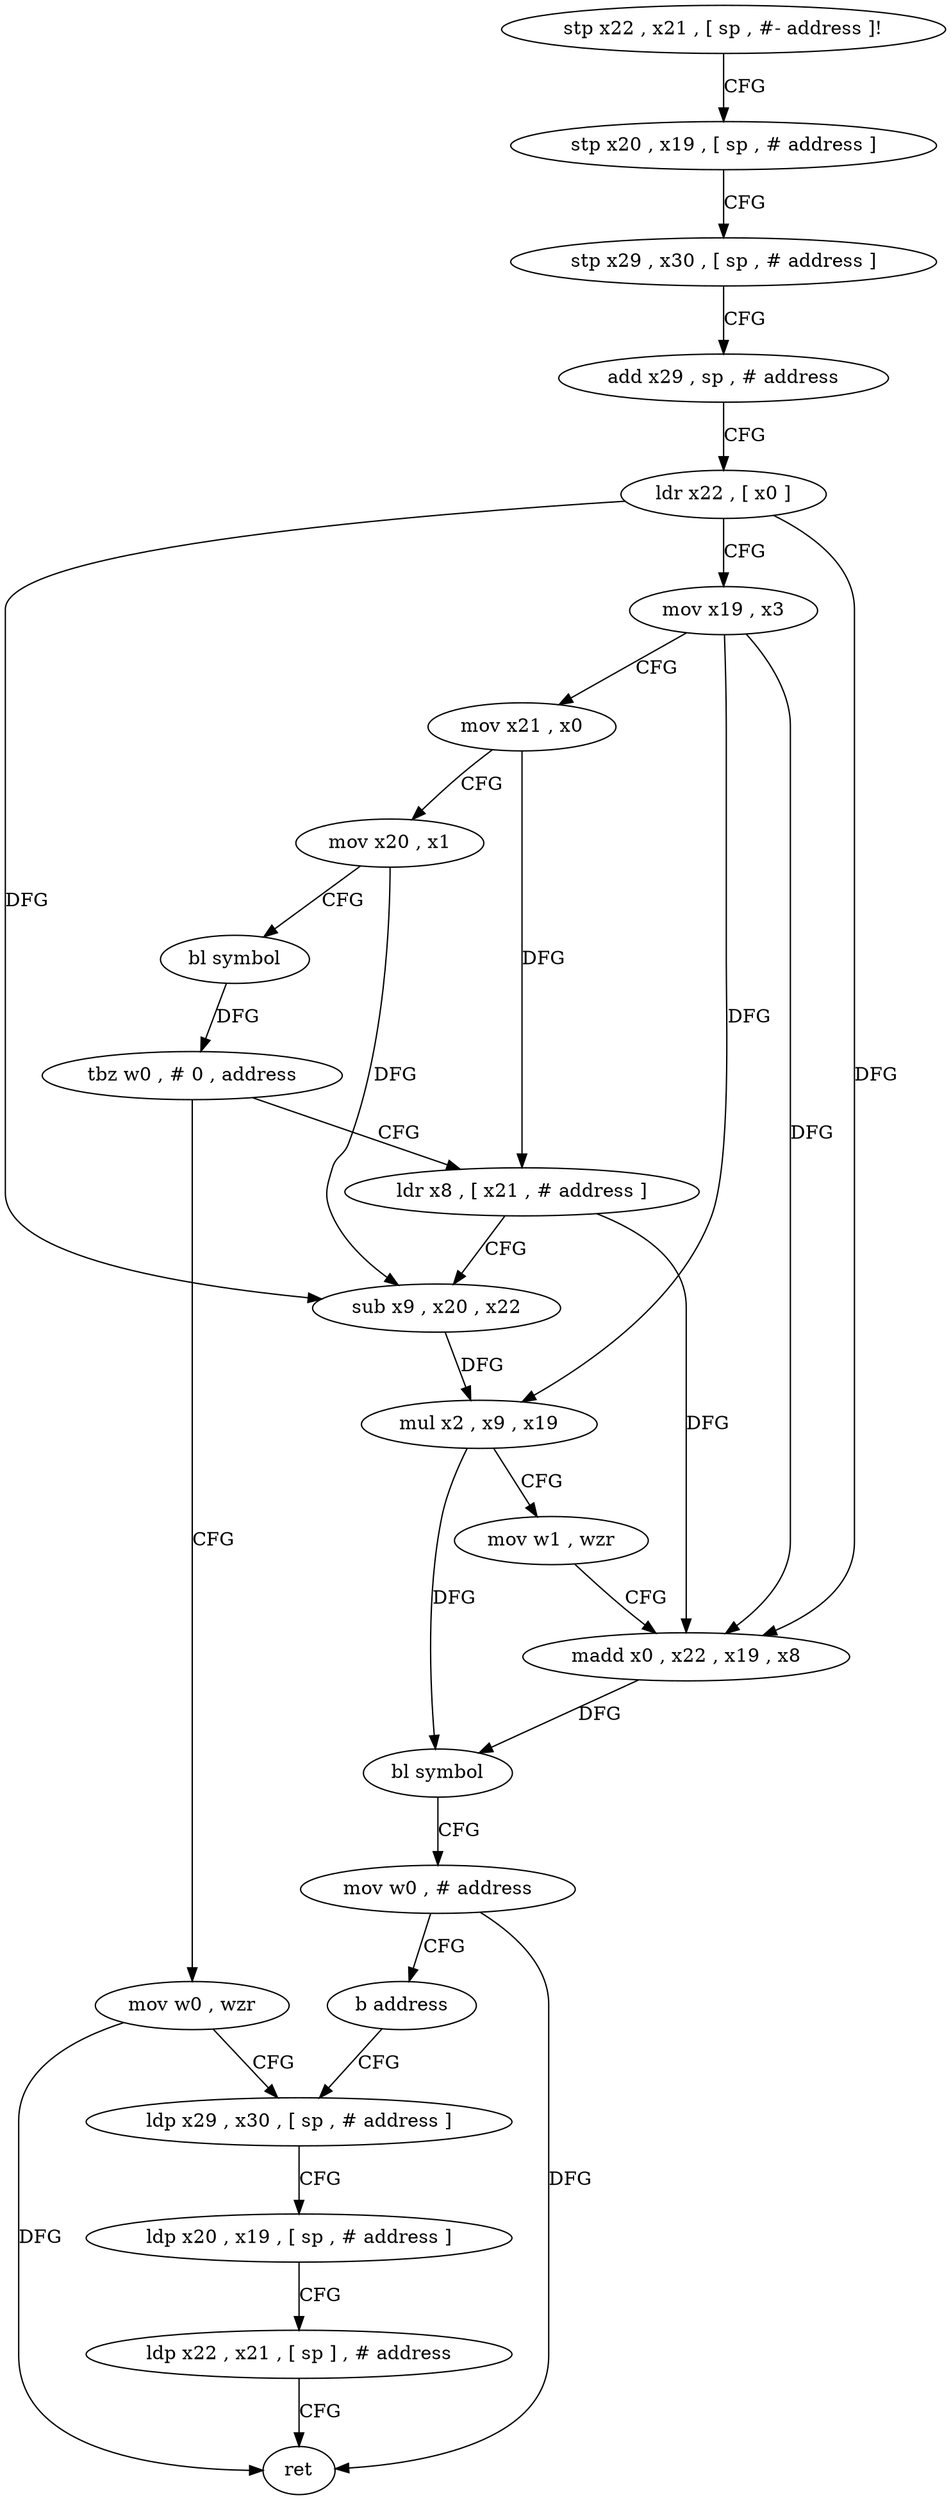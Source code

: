 digraph "func" {
"150212" [label = "stp x22 , x21 , [ sp , #- address ]!" ]
"150216" [label = "stp x20 , x19 , [ sp , # address ]" ]
"150220" [label = "stp x29 , x30 , [ sp , # address ]" ]
"150224" [label = "add x29 , sp , # address" ]
"150228" [label = "ldr x22 , [ x0 ]" ]
"150232" [label = "mov x19 , x3" ]
"150236" [label = "mov x21 , x0" ]
"150240" [label = "mov x20 , x1" ]
"150244" [label = "bl symbol" ]
"150248" [label = "tbz w0 , # 0 , address" ]
"150284" [label = "mov w0 , wzr" ]
"150252" [label = "ldr x8 , [ x21 , # address ]" ]
"150288" [label = "ldp x29 , x30 , [ sp , # address ]" ]
"150256" [label = "sub x9 , x20 , x22" ]
"150260" [label = "mul x2 , x9 , x19" ]
"150264" [label = "mov w1 , wzr" ]
"150268" [label = "madd x0 , x22 , x19 , x8" ]
"150272" [label = "bl symbol" ]
"150276" [label = "mov w0 , # address" ]
"150280" [label = "b address" ]
"150292" [label = "ldp x20 , x19 , [ sp , # address ]" ]
"150296" [label = "ldp x22 , x21 , [ sp ] , # address" ]
"150300" [label = "ret" ]
"150212" -> "150216" [ label = "CFG" ]
"150216" -> "150220" [ label = "CFG" ]
"150220" -> "150224" [ label = "CFG" ]
"150224" -> "150228" [ label = "CFG" ]
"150228" -> "150232" [ label = "CFG" ]
"150228" -> "150256" [ label = "DFG" ]
"150228" -> "150268" [ label = "DFG" ]
"150232" -> "150236" [ label = "CFG" ]
"150232" -> "150260" [ label = "DFG" ]
"150232" -> "150268" [ label = "DFG" ]
"150236" -> "150240" [ label = "CFG" ]
"150236" -> "150252" [ label = "DFG" ]
"150240" -> "150244" [ label = "CFG" ]
"150240" -> "150256" [ label = "DFG" ]
"150244" -> "150248" [ label = "DFG" ]
"150248" -> "150284" [ label = "CFG" ]
"150248" -> "150252" [ label = "CFG" ]
"150284" -> "150288" [ label = "CFG" ]
"150284" -> "150300" [ label = "DFG" ]
"150252" -> "150256" [ label = "CFG" ]
"150252" -> "150268" [ label = "DFG" ]
"150288" -> "150292" [ label = "CFG" ]
"150256" -> "150260" [ label = "DFG" ]
"150260" -> "150264" [ label = "CFG" ]
"150260" -> "150272" [ label = "DFG" ]
"150264" -> "150268" [ label = "CFG" ]
"150268" -> "150272" [ label = "DFG" ]
"150272" -> "150276" [ label = "CFG" ]
"150276" -> "150280" [ label = "CFG" ]
"150276" -> "150300" [ label = "DFG" ]
"150280" -> "150288" [ label = "CFG" ]
"150292" -> "150296" [ label = "CFG" ]
"150296" -> "150300" [ label = "CFG" ]
}
